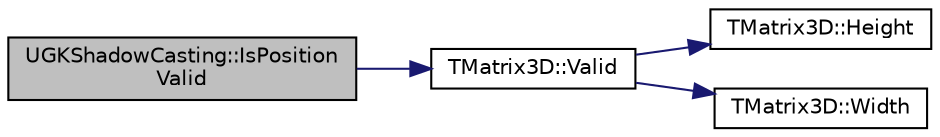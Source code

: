 digraph "UGKShadowCasting::IsPositionValid"
{
 // LATEX_PDF_SIZE
  edge [fontname="Helvetica",fontsize="10",labelfontname="Helvetica",labelfontsize="10"];
  node [fontname="Helvetica",fontsize="10",shape=record];
  rankdir="LR";
  Node1 [label="UGKShadowCasting::IsPosition\lValid",height=0.2,width=0.4,color="black", fillcolor="grey75", style="filled", fontcolor="black",tooltip=" "];
  Node1 -> Node2 [color="midnightblue",fontsize="10",style="solid",fontname="Helvetica"];
  Node2 [label="TMatrix3D::Valid",height=0.2,width=0.4,color="black", fillcolor="white", style="filled",URL="$structTMatrix3D.html#a0fe97f709a882f0439a39fa7cbe26c92",tooltip=" "];
  Node2 -> Node3 [color="midnightblue",fontsize="10",style="solid",fontname="Helvetica"];
  Node3 [label="TMatrix3D::Height",height=0.2,width=0.4,color="black", fillcolor="white", style="filled",URL="$structTMatrix3D.html#a817c4b55612d583c30e097df6ca2f96a",tooltip=" "];
  Node2 -> Node4 [color="midnightblue",fontsize="10",style="solid",fontname="Helvetica"];
  Node4 [label="TMatrix3D::Width",height=0.2,width=0.4,color="black", fillcolor="white", style="filled",URL="$structTMatrix3D.html#aa27eb31b2908a61734939673178bd169",tooltip=" "];
}
